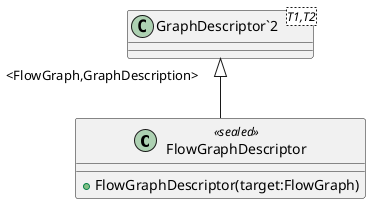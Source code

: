 @startuml
class FlowGraphDescriptor <<sealed>> {
    + FlowGraphDescriptor(target:FlowGraph)
}
class "GraphDescriptor`2"<T1,T2> {
}
"GraphDescriptor`2" "<FlowGraph,GraphDescription>" <|-- FlowGraphDescriptor
@enduml
